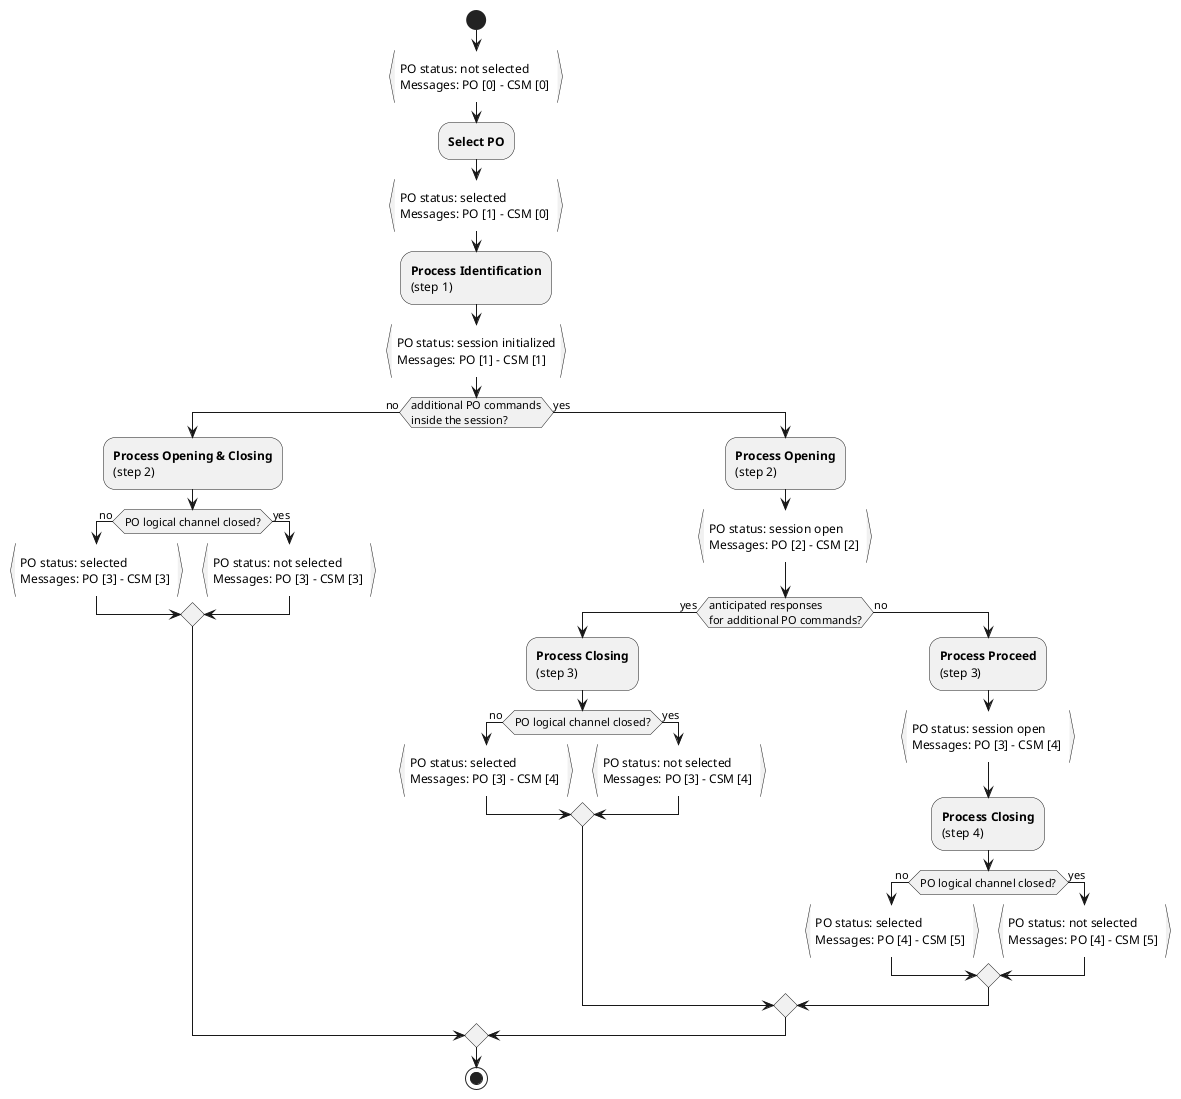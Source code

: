 ' Copyright (c) 2018 Calypso Networks Association https://www.calypsonet-asso.org/
'
' All rights reserved. This program and the accompanying materials are made available under the
' terms of the Eclipse Public License version 2.0 which accompanies this distribution, and is
' available at https://www.eclipse.org/org/documents/epl-2.0/EPL-2.0.html

@startuml
start
:PO status: not selected\nMessages: PO [0] - CSM [0] }
:**Select PO**;
:PO status: selected\nMessages: PO [1] - CSM [0] }
'partition "Secure Session" {
:**Process Identification**
(step 1);
:PO status: session initialized\nMessages: PO [1] - CSM [1] }
if (additional PO commands\ninside the session?) then (no)
  :**Process Opening & Closing**
  (step 2);
  if (PO logical channel closed?) then (no)
    :PO status: selected\nMessages: PO [3] - CSM [3] }
  else (yes)
    :PO status: not selected\nMessages: PO [3] - CSM [3] }
  endif
else (yes)
  :**Process Opening**
  (step 2);
  :PO status: session open\nMessages: PO [2] - CSM [2] }
    if (anticipated responses\nfor additional PO commands?) then (yes)
      :**Process Closing**
	  (step 3);
	  if (PO logical channel closed?) then (no)
        :PO status: selected\nMessages: PO [3] - CSM [4] }
      else (yes)
        :PO status: not selected\nMessages: PO [3] - CSM [4] }
      endif
    else (no)
      :**Process Proceed**
	  (step 3);
      :PO status: session open\nMessages: PO [3] - CSM [4] }
	  :**Process Closing**
	  (step 4);

	  if (PO logical channel closed?) then (no)
        :PO status: selected\nMessages: PO [4] - CSM [5] }
      else (yes)
        :PO status: not selected\nMessages: PO [4] - CSM [5] }
      endif
	endif
endif
'}
stop
@enduml